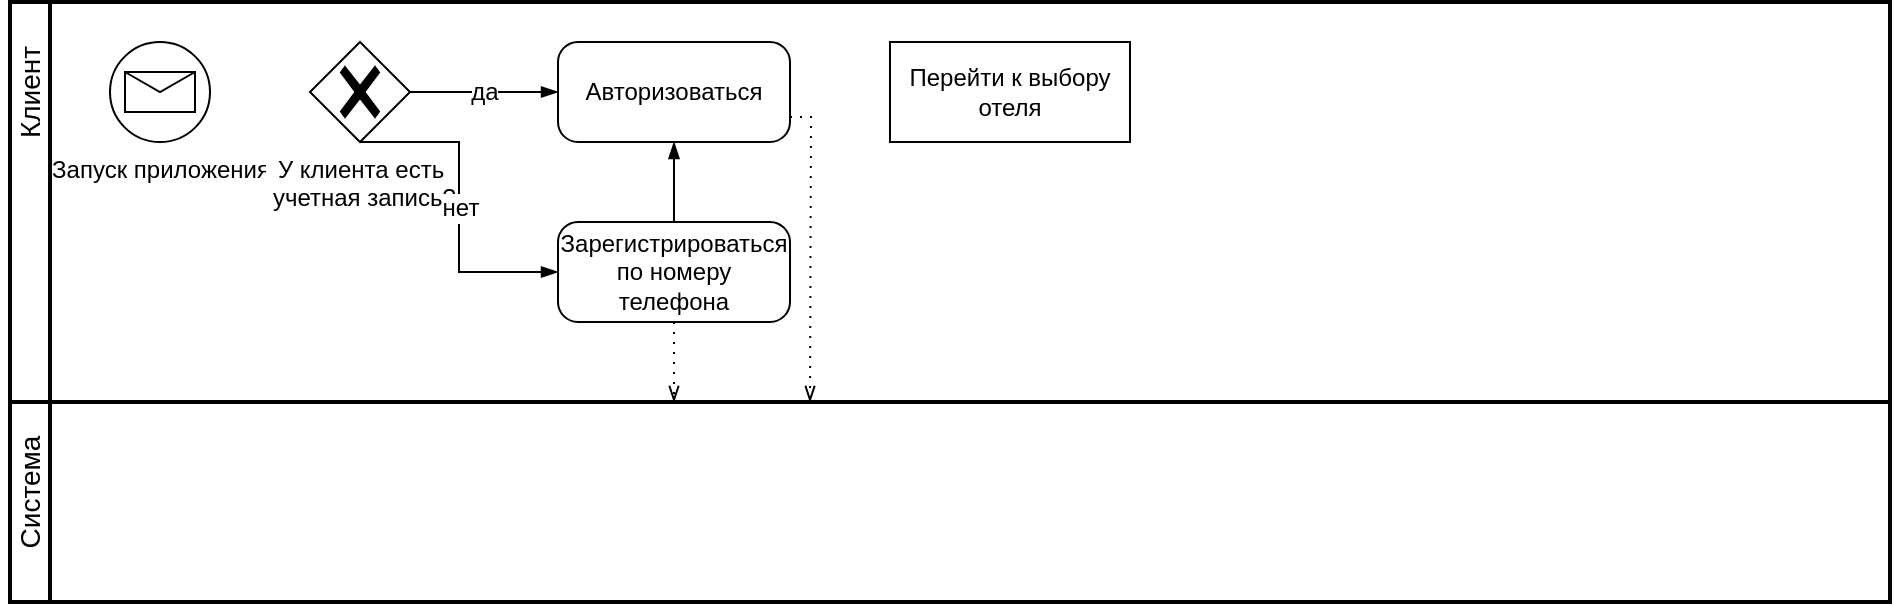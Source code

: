 <mxfile version="26.1.3">
  <diagram name="Страница — 1" id="QT2vmBxy5T35y_oJY8uC">
    <mxGraphModel dx="570" dy="299" grid="1" gridSize="10" guides="1" tooltips="1" connect="1" arrows="1" fold="1" page="1" pageScale="1" pageWidth="827" pageHeight="1169" math="0" shadow="0">
      <root>
        <mxCell id="0" />
        <mxCell id="1" parent="0" />
        <mxCell id="n1gyFduvwM2Q70atBlgJ-3" value="" style="swimlane;html=1;startSize=20;fontStyle=0;collapsible=0;horizontal=0;swimlaneLine=1;swimlaneFillColor=#ffffff;strokeWidth=2;whiteSpace=wrap;" vertex="1" parent="1">
          <mxGeometry x="80" y="40" width="940" height="200" as="geometry" />
        </mxCell>
        <mxCell id="n1gyFduvwM2Q70atBlgJ-4" value="&lt;font style=&quot;font-size: 14px;&quot;&gt;Клиент&lt;/font&gt;" style="text;html=1;align=center;verticalAlign=middle;whiteSpace=wrap;rounded=0;rotation=-90;" vertex="1" parent="n1gyFduvwM2Q70atBlgJ-3">
          <mxGeometry x="-20" y="30" width="60" height="30" as="geometry" />
        </mxCell>
        <mxCell id="n1gyFduvwM2Q70atBlgJ-7" value="Запуск приложения" style="points=[[0.145,0.145,0],[0.5,0,0],[0.855,0.145,0],[1,0.5,0],[0.855,0.855,0],[0.5,1,0],[0.145,0.855,0],[0,0.5,0]];shape=mxgraph.bpmn.event;html=1;verticalLabelPosition=bottom;labelBackgroundColor=#ffffff;verticalAlign=top;align=center;perimeter=ellipsePerimeter;outlineConnect=0;aspect=fixed;outline=standard;symbol=message;" vertex="1" parent="n1gyFduvwM2Q70atBlgJ-3">
          <mxGeometry x="50" y="20" width="50" height="50" as="geometry" />
        </mxCell>
        <mxCell id="n1gyFduvwM2Q70atBlgJ-8" value="У клиента есть&lt;br&gt;&amp;nbsp;учетная запись?" style="points=[[0.25,0.25,0],[0.5,0,0],[0.75,0.25,0],[1,0.5,0],[0.75,0.75,0],[0.5,1,0],[0.25,0.75,0],[0,0.5,0]];shape=mxgraph.bpmn.gateway2;html=1;verticalLabelPosition=bottom;labelBackgroundColor=#ffffff;verticalAlign=top;align=center;perimeter=rhombusPerimeter;outlineConnect=0;outline=none;symbol=none;gwType=exclusive;" vertex="1" parent="n1gyFduvwM2Q70atBlgJ-3">
          <mxGeometry x="150" y="20" width="50" height="50" as="geometry" />
        </mxCell>
        <mxCell id="n1gyFduvwM2Q70atBlgJ-9" value="Авторизоваться" style="rounded=1;whiteSpace=wrap;html=1;container=1;collapsible=0;absoluteArcSize=1;arcSize=20;childLayout=stackLayout;horizontal=1;horizontalStack=0;resizeParent=1;resizeParentMax=0;resizeLast=0;" vertex="1" parent="n1gyFduvwM2Q70atBlgJ-3">
          <mxGeometry x="274" y="20" width="116" height="50" as="geometry" />
        </mxCell>
        <mxCell id="n1gyFduvwM2Q70atBlgJ-10" value="Зарегистрироваться по номеру телефона" style="rounded=1;whiteSpace=wrap;html=1;container=1;collapsible=0;absoluteArcSize=1;arcSize=20;childLayout=stackLayout;horizontal=1;horizontalStack=0;resizeParent=1;resizeParentMax=0;resizeLast=0;" vertex="1" parent="n1gyFduvwM2Q70atBlgJ-3">
          <mxGeometry x="274" y="110" width="116" height="50" as="geometry" />
        </mxCell>
        <mxCell id="n1gyFduvwM2Q70atBlgJ-11" value="да" style="edgeStyle=elbowEdgeStyle;fontSize=12;html=1;endArrow=blockThin;endFill=1;rounded=0;" edge="1" parent="n1gyFduvwM2Q70atBlgJ-3" source="n1gyFduvwM2Q70atBlgJ-8" target="n1gyFduvwM2Q70atBlgJ-9">
          <mxGeometry width="160" relative="1" as="geometry">
            <mxPoint x="200" y="50" as="sourcePoint" />
            <mxPoint x="270" y="50" as="targetPoint" />
          </mxGeometry>
        </mxCell>
        <mxCell id="n1gyFduvwM2Q70atBlgJ-12" value="нет" style="edgeStyle=elbowEdgeStyle;fontSize=12;html=1;endArrow=blockThin;endFill=1;rounded=0;entryX=0;entryY=0.5;entryDx=0;entryDy=0;exitX=0.5;exitY=1;exitDx=0;exitDy=0;exitPerimeter=0;" edge="1" parent="n1gyFduvwM2Q70atBlgJ-3" source="n1gyFduvwM2Q70atBlgJ-8" target="n1gyFduvwM2Q70atBlgJ-10">
          <mxGeometry width="160" relative="1" as="geometry">
            <mxPoint x="210" y="55" as="sourcePoint" />
            <mxPoint x="284" y="55" as="targetPoint" />
          </mxGeometry>
        </mxCell>
        <mxCell id="n1gyFduvwM2Q70atBlgJ-13" value="" style="edgeStyle=elbowEdgeStyle;fontSize=12;html=1;endArrow=blockThin;endFill=1;rounded=0;entryX=0.5;entryY=1;entryDx=0;entryDy=0;" edge="1" parent="n1gyFduvwM2Q70atBlgJ-3" source="n1gyFduvwM2Q70atBlgJ-10" target="n1gyFduvwM2Q70atBlgJ-9">
          <mxGeometry width="160" relative="1" as="geometry">
            <mxPoint x="460" y="140" as="sourcePoint" />
            <mxPoint x="620" y="140" as="targetPoint" />
          </mxGeometry>
        </mxCell>
        <mxCell id="n1gyFduvwM2Q70atBlgJ-18" value="Перейти к выбору отеля" style="points=[[0.25,0,0],[0.5,0,0],[0.75,0,0],[1,0.25,0],[1,0.5,0],[1,0.75,0],[0.75,1,0],[0.5,1,0],[0.25,1,0],[0,0.75,0],[0,0.5,0],[0,0.25,0]];shape=mxgraph.bpmn.task2;whiteSpace=wrap;rectStyle=rounded;size=10;html=1;container=1;expand=0;collapsible=0;taskMarker=abstract;" vertex="1" parent="n1gyFduvwM2Q70atBlgJ-3">
          <mxGeometry x="440" y="20" width="120" height="50" as="geometry" />
        </mxCell>
        <mxCell id="n1gyFduvwM2Q70atBlgJ-5" value="" style="swimlane;html=1;startSize=20;fontStyle=0;collapsible=0;horizontal=0;swimlaneLine=1;swimlaneFillColor=#ffffff;strokeWidth=2;whiteSpace=wrap;" vertex="1" parent="1">
          <mxGeometry x="80" y="240" width="940" height="100" as="geometry" />
        </mxCell>
        <mxCell id="n1gyFduvwM2Q70atBlgJ-6" value="&lt;font style=&quot;font-size: 14px;&quot;&gt;Система&lt;/font&gt;" style="text;html=1;align=center;verticalAlign=middle;whiteSpace=wrap;rounded=0;rotation=-90;" vertex="1" parent="n1gyFduvwM2Q70atBlgJ-5">
          <mxGeometry x="-20" y="30" width="60" height="30" as="geometry" />
        </mxCell>
        <mxCell id="n1gyFduvwM2Q70atBlgJ-15" value="" style="edgeStyle=elbowEdgeStyle;fontSize=12;html=1;endFill=0;startFill=0;endSize=6;startSize=6;dashed=1;dashPattern=1 4;endArrow=openThin;startArrow=none;rounded=0;exitX=0.5;exitY=1;exitDx=0;exitDy=0;" edge="1" parent="1" source="n1gyFduvwM2Q70atBlgJ-10">
          <mxGeometry width="160" relative="1" as="geometry">
            <mxPoint x="540" y="180" as="sourcePoint" />
            <mxPoint x="412" y="240" as="targetPoint" />
          </mxGeometry>
        </mxCell>
        <mxCell id="n1gyFduvwM2Q70atBlgJ-16" value="" style="fontSize=12;html=1;endFill=0;startFill=0;endSize=6;startSize=6;dashed=1;dashPattern=1 4;endArrow=openThin;startArrow=none;rounded=0;exitX=1;exitY=0.75;exitDx=0;exitDy=0;edgeStyle=orthogonalEdgeStyle;" edge="1" parent="1" source="n1gyFduvwM2Q70atBlgJ-9">
          <mxGeometry width="160" relative="1" as="geometry">
            <mxPoint x="422" y="210" as="sourcePoint" />
            <mxPoint x="480" y="240" as="targetPoint" />
          </mxGeometry>
        </mxCell>
      </root>
    </mxGraphModel>
  </diagram>
</mxfile>
